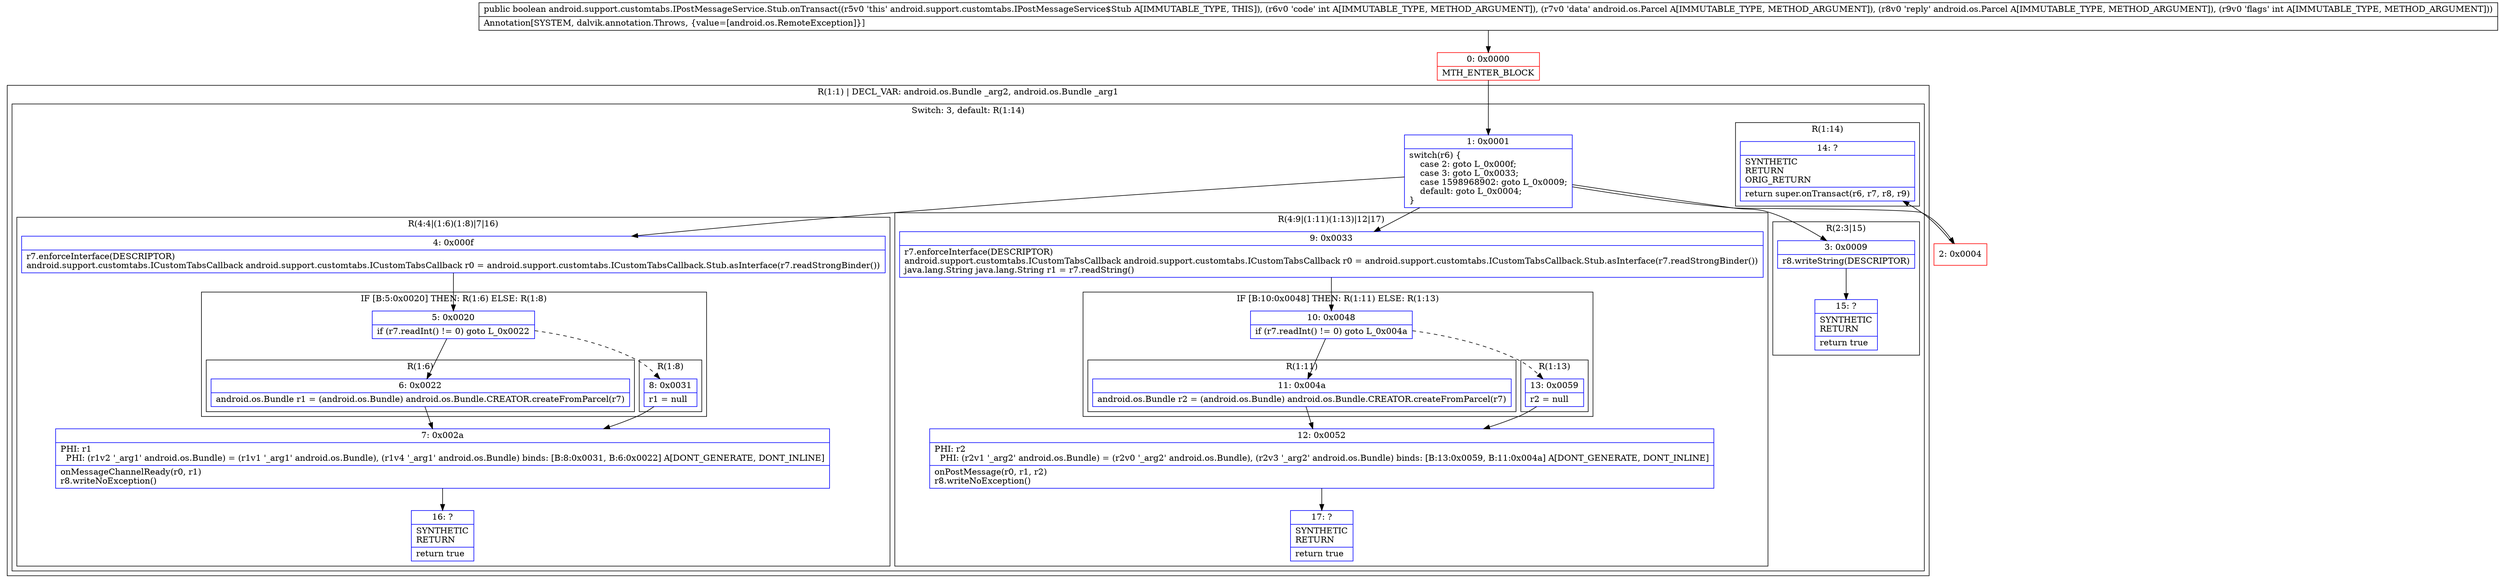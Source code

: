 digraph "CFG forandroid.support.customtabs.IPostMessageService.Stub.onTransact(ILandroid\/os\/Parcel;Landroid\/os\/Parcel;I)Z" {
subgraph cluster_Region_830996392 {
label = "R(1:1) | DECL_VAR: android.os.Bundle _arg2, android.os.Bundle _arg1\l";
node [shape=record,color=blue];
subgraph cluster_SwitchRegion_1159470317 {
label = "Switch: 3, default: R(1:14)";
node [shape=record,color=blue];
Node_1 [shape=record,label="{1\:\ 0x0001|switch(r6) \{\l    case 2: goto L_0x000f;\l    case 3: goto L_0x0033;\l    case 1598968902: goto L_0x0009;\l    default: goto L_0x0004;\l\}\l}"];
subgraph cluster_Region_1225998255 {
label = "R(4:4|(1:6)(1:8)|7|16)";
node [shape=record,color=blue];
Node_4 [shape=record,label="{4\:\ 0x000f|r7.enforceInterface(DESCRIPTOR)\landroid.support.customtabs.ICustomTabsCallback android.support.customtabs.ICustomTabsCallback r0 = android.support.customtabs.ICustomTabsCallback.Stub.asInterface(r7.readStrongBinder())\l}"];
subgraph cluster_IfRegion_2294580 {
label = "IF [B:5:0x0020] THEN: R(1:6) ELSE: R(1:8)";
node [shape=record,color=blue];
Node_5 [shape=record,label="{5\:\ 0x0020|if (r7.readInt() != 0) goto L_0x0022\l}"];
subgraph cluster_Region_1639981746 {
label = "R(1:6)";
node [shape=record,color=blue];
Node_6 [shape=record,label="{6\:\ 0x0022|android.os.Bundle r1 = (android.os.Bundle) android.os.Bundle.CREATOR.createFromParcel(r7)\l}"];
}
subgraph cluster_Region_1242181099 {
label = "R(1:8)";
node [shape=record,color=blue];
Node_8 [shape=record,label="{8\:\ 0x0031|r1 = null\l}"];
}
}
Node_7 [shape=record,label="{7\:\ 0x002a|PHI: r1 \l  PHI: (r1v2 '_arg1' android.os.Bundle) = (r1v1 '_arg1' android.os.Bundle), (r1v4 '_arg1' android.os.Bundle) binds: [B:8:0x0031, B:6:0x0022] A[DONT_GENERATE, DONT_INLINE]\l|onMessageChannelReady(r0, r1)\lr8.writeNoException()\l}"];
Node_16 [shape=record,label="{16\:\ ?|SYNTHETIC\lRETURN\l|return true\l}"];
}
subgraph cluster_Region_240232823 {
label = "R(4:9|(1:11)(1:13)|12|17)";
node [shape=record,color=blue];
Node_9 [shape=record,label="{9\:\ 0x0033|r7.enforceInterface(DESCRIPTOR)\landroid.support.customtabs.ICustomTabsCallback android.support.customtabs.ICustomTabsCallback r0 = android.support.customtabs.ICustomTabsCallback.Stub.asInterface(r7.readStrongBinder())\ljava.lang.String java.lang.String r1 = r7.readString()\l}"];
subgraph cluster_IfRegion_711588334 {
label = "IF [B:10:0x0048] THEN: R(1:11) ELSE: R(1:13)";
node [shape=record,color=blue];
Node_10 [shape=record,label="{10\:\ 0x0048|if (r7.readInt() != 0) goto L_0x004a\l}"];
subgraph cluster_Region_646500046 {
label = "R(1:11)";
node [shape=record,color=blue];
Node_11 [shape=record,label="{11\:\ 0x004a|android.os.Bundle r2 = (android.os.Bundle) android.os.Bundle.CREATOR.createFromParcel(r7)\l}"];
}
subgraph cluster_Region_1604227055 {
label = "R(1:13)";
node [shape=record,color=blue];
Node_13 [shape=record,label="{13\:\ 0x0059|r2 = null\l}"];
}
}
Node_12 [shape=record,label="{12\:\ 0x0052|PHI: r2 \l  PHI: (r2v1 '_arg2' android.os.Bundle) = (r2v0 '_arg2' android.os.Bundle), (r2v3 '_arg2' android.os.Bundle) binds: [B:13:0x0059, B:11:0x004a] A[DONT_GENERATE, DONT_INLINE]\l|onPostMessage(r0, r1, r2)\lr8.writeNoException()\l}"];
Node_17 [shape=record,label="{17\:\ ?|SYNTHETIC\lRETURN\l|return true\l}"];
}
subgraph cluster_Region_614283700 {
label = "R(2:3|15)";
node [shape=record,color=blue];
Node_3 [shape=record,label="{3\:\ 0x0009|r8.writeString(DESCRIPTOR)\l}"];
Node_15 [shape=record,label="{15\:\ ?|SYNTHETIC\lRETURN\l|return true\l}"];
}
subgraph cluster_Region_21209790 {
label = "R(1:14)";
node [shape=record,color=blue];
Node_14 [shape=record,label="{14\:\ ?|SYNTHETIC\lRETURN\lORIG_RETURN\l|return super.onTransact(r6, r7, r8, r9)\l}"];
}
}
}
Node_0 [shape=record,color=red,label="{0\:\ 0x0000|MTH_ENTER_BLOCK\l}"];
Node_2 [shape=record,color=red,label="{2\:\ 0x0004}"];
MethodNode[shape=record,label="{public boolean android.support.customtabs.IPostMessageService.Stub.onTransact((r5v0 'this' android.support.customtabs.IPostMessageService$Stub A[IMMUTABLE_TYPE, THIS]), (r6v0 'code' int A[IMMUTABLE_TYPE, METHOD_ARGUMENT]), (r7v0 'data' android.os.Parcel A[IMMUTABLE_TYPE, METHOD_ARGUMENT]), (r8v0 'reply' android.os.Parcel A[IMMUTABLE_TYPE, METHOD_ARGUMENT]), (r9v0 'flags' int A[IMMUTABLE_TYPE, METHOD_ARGUMENT]))  | Annotation[SYSTEM, dalvik.annotation.Throws, \{value=[android.os.RemoteException]\}]\l}"];
MethodNode -> Node_0;
Node_1 -> Node_2;
Node_1 -> Node_3;
Node_1 -> Node_4;
Node_1 -> Node_9;
Node_4 -> Node_5;
Node_5 -> Node_6;
Node_5 -> Node_8[style=dashed];
Node_6 -> Node_7;
Node_8 -> Node_7;
Node_7 -> Node_16;
Node_9 -> Node_10;
Node_10 -> Node_11;
Node_10 -> Node_13[style=dashed];
Node_11 -> Node_12;
Node_13 -> Node_12;
Node_12 -> Node_17;
Node_3 -> Node_15;
Node_0 -> Node_1;
Node_2 -> Node_14;
}

